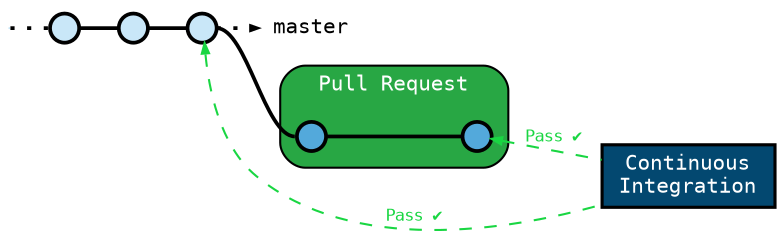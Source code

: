 strict digraph g {
    rankdir="LR";
    nodesep=0.25;
    ranksep=0.25;
    forcelabels=false;
    newrank=false;
    fontname="Inconsolata Regular";
    fontsize="10pt";

    // general
    node [style=filled, color="black", fontcolor="black", fontsize="10pt", fontname="Inconsolata Regular"];
    edge [color="black", arrowhead=none, penwidth=1.8, fontname="Inconsolata Regular"];

    // graph
    node [width=0.2, height=0.2, fixedsize=true, label="", shape=circle, penwidth=1.8, fillcolor="#FF0000"]


    subgraph master {
        node [group="master", fillcolor="#C9E7F8"];
        ms;
        m0;
        m1;
        m2;
        me;

        ms:e -> m0:w [style=dotted, arrowhead=none];
        m0:e -> m1:w;
        m1:e -> m2:w;
        m2:e -> me:w [style=dotted, arrowhead=normal, arrowsize=0.25];
    }

    subgraph {
        rank=min;
        ms [width=0, height=0, penwidth=0];
    }

    subgraph {
        rank=sink;
        me [label="master", shape=none, fixedsize=false, fillcolor=none, fontcolor=black];
    }

    subgraph pr {
        subgraph cluster_pr {
            subgraph {
                rank=same;
                pr11 [group="pr", fillcolor="#53A9DB"];
            }
            label="Pull Request";
            style="rounded,filled";
            fillcolor="#28A744";
            fontcolor="white";
            pr12 [group="pr", fillcolor="#53A9DB"];
            pr11 -> pr12;
        }
    }

    m2:e -> pr11:w;

    subgraph ci {
        // CI connections
        ci [label="Continuous\nIntegration", fixedsize=false, shape="box", style="filled", fillcolor="#034870", fontcolor=white, penwidth=1.5]
        edge [arrowhead=none, style=dashed, arrowsize=0.5, arrowtail=normal, color="#19d642", dir=both, penwidth=1, label="Pass ✔", fontcolor="#19d642", fontsize="8pt"];
        pr12 -> ci;
        m2 -> ci;
    }
}
